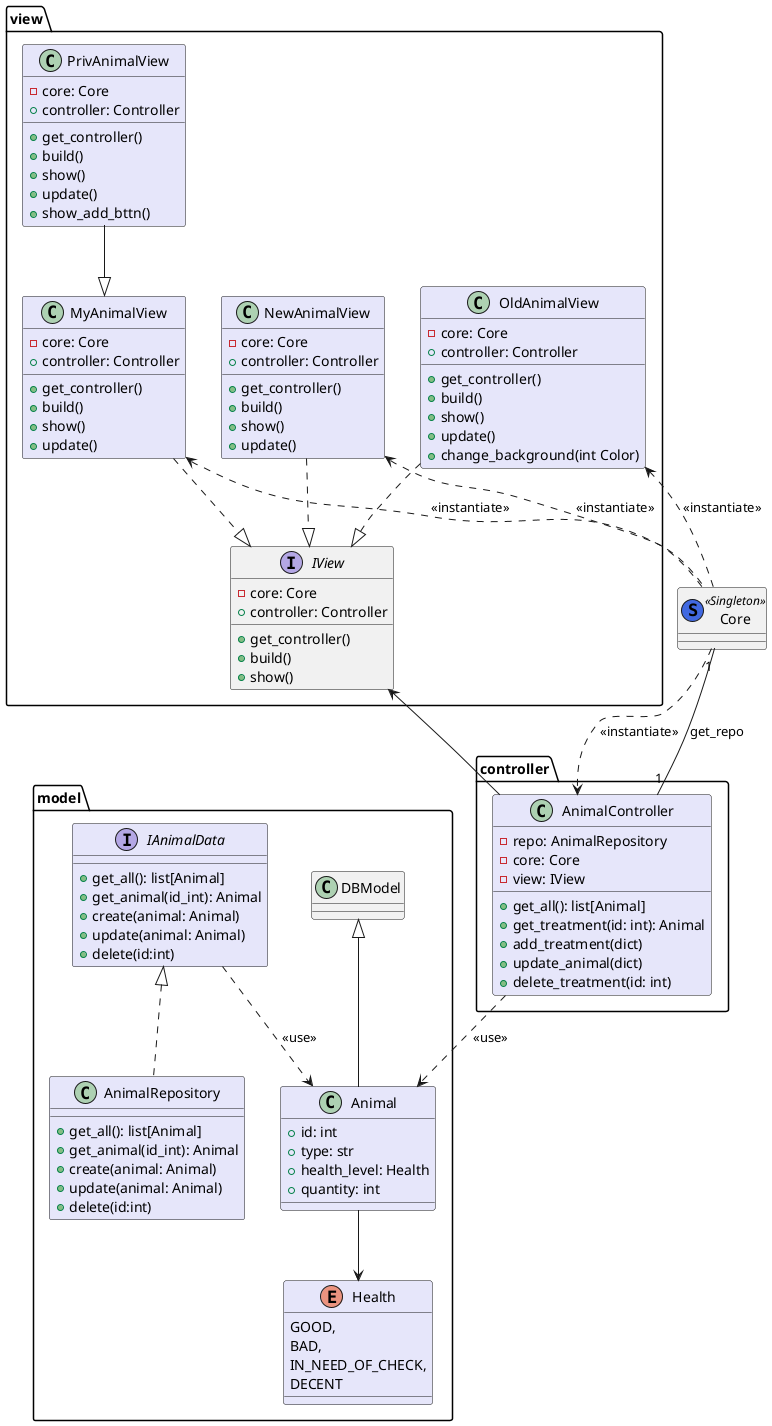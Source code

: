 в@startuml
namespace model{
class Animal #Lavender
{
    +id: int
    +type: str
    +health_level: Health
    +quantity: int
}
enum Health #Lavender {
    GOOD, 
    BAD, 
    IN_NEED_OF_CHECK, 
    DECENT
}
Animal --> Health
interface IAnimalData #Lavender 
{
    +get_all(): list[Animal]
    +get_animal(id_int): Animal
    +create(animal: Animal)
    +update(animal: Animal)
    +delete(id:int)
}
class AnimalRepository #Lavender
{
    +get_all(): list[Animal]
    +get_animal(id_int): Animal
    +create(animal: Animal)
    +update(animal: Animal)
    +delete(id:int)
}
class DBModel
}
DBModel <|-- Animal
IAnimalData ..> Animal: <<use>>
IAnimalData <|.. AnimalRepository
namespace controller {
class AnimalController #Lavender
{
   -repo: AnimalRepository
    -core: Core
    -view: IView
    +get_all(): list[Animal]
    +get_treatment(id: int): Animal
    +add_treatment(dict)
    +update_animal(dict)
    +delete_treatment(id: int)
}
}
class Core << (S, RoyalBlue) Singleton >>
namespace view {
class MyAnimalView #Lavender{
    -core: Core
    +controller: Controller
    +get_controller()
    +build()
    +show()
    +update()
}
interface IView
{
    -core: Core
    +controller: Controller
    +get_controller()
    +build()
    +show()
}
class PrivAnimalView #Lavender{
    -core: Core
    +controller: Controller
    +get_controller()
    +build()
    +show()
    +update()
    +show_add_bttn()
}
PrivAnimalView --|> MyAnimalView
class NewAnimalView #Lavender
{
    -core: Core
    +controller: Controller
    +get_controller()
    +build()
    +show()
    +update()
}
class OldAnimalView #Lavender
{
    -core: Core
    +controller: Controller
    +get_controller()
    +build()
    +show()
    +update()
    +change_background(int Color)
}
}
MyAnimalView <.. Core: <<instantiate>>
NewAnimalView <.. Core: <<instantiate>>
OldAnimalView <.. Core: <<instantiate>>
MyAnimalView ..|> IView
NewAnimalView ..|> IView
OldAnimalView ..|> IView
AnimalController --> IView
Core ..> AnimalController: <<instantiate>>
Core "1" -- "1" AnimalController: get_repo
AnimalController ..> Animal: <<use>>
@enduml